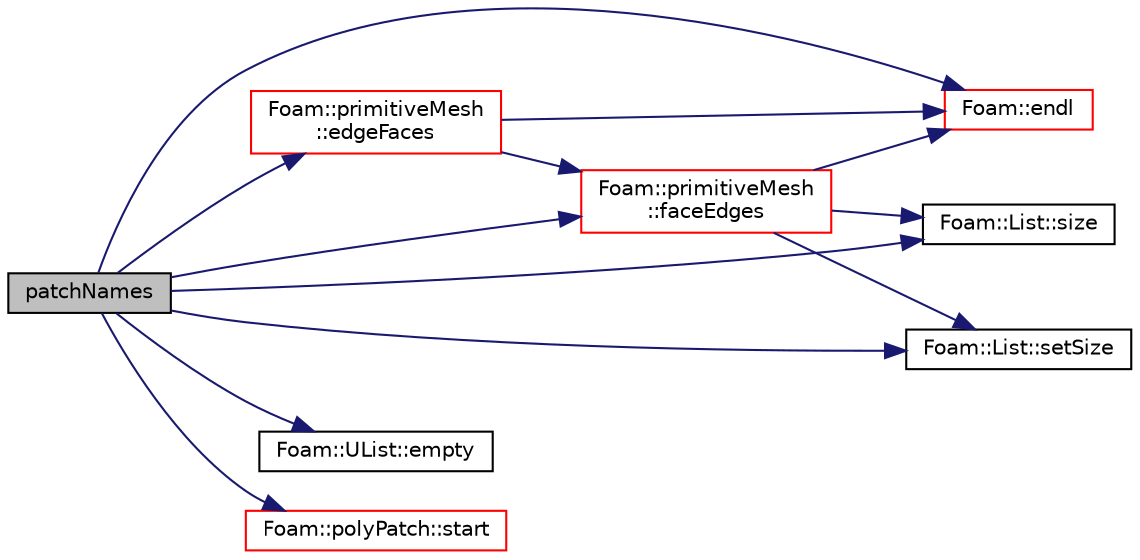 digraph "patchNames"
{
  bgcolor="transparent";
  edge [fontname="Helvetica",fontsize="10",labelfontname="Helvetica",labelfontsize="10"];
  node [fontname="Helvetica",fontsize="10",shape=record];
  rankdir="LR";
  Node2385 [label="patchNames",height=0.2,width=0.4,color="black", fillcolor="grey75", style="filled", fontcolor="black"];
  Node2385 -> Node2386 [color="midnightblue",fontsize="10",style="solid",fontname="Helvetica"];
  Node2386 [label="Foam::primitiveMesh\l::edgeFaces",height=0.2,width=0.4,color="red",URL="$a28685.html#ad38ecd2902727a890ebd437731c271c8"];
  Node2386 -> Node2387 [color="midnightblue",fontsize="10",style="solid",fontname="Helvetica"];
  Node2387 [label="Foam::endl",height=0.2,width=0.4,color="red",URL="$a21851.html#a2db8fe02a0d3909e9351bb4275b23ce4",tooltip="Add newline and flush stream. "];
  Node2386 -> Node2447 [color="midnightblue",fontsize="10",style="solid",fontname="Helvetica"];
  Node2447 [label="Foam::primitiveMesh\l::faceEdges",height=0.2,width=0.4,color="red",URL="$a28685.html#adbfcf489a527a07c33d684834faace79"];
  Node2447 -> Node2387 [color="midnightblue",fontsize="10",style="solid",fontname="Helvetica"];
  Node2447 -> Node2434 [color="midnightblue",fontsize="10",style="solid",fontname="Helvetica"];
  Node2434 [label="Foam::List::size",height=0.2,width=0.4,color="black",URL="$a26833.html#a8a5f6fa29bd4b500caf186f60245b384",tooltip="Override size to be inconsistent with allocated storage. "];
  Node2447 -> Node2438 [color="midnightblue",fontsize="10",style="solid",fontname="Helvetica"];
  Node2438 [label="Foam::List::setSize",height=0.2,width=0.4,color="black",URL="$a26833.html#aedb985ffeaf1bdbfeccc2a8730405703",tooltip="Reset size of List. "];
  Node2385 -> Node2454 [color="midnightblue",fontsize="10",style="solid",fontname="Helvetica"];
  Node2454 [label="Foam::UList::empty",height=0.2,width=0.4,color="black",URL="$a26837.html#a644718bb2fb240de962dc3c9a1fdf0dc",tooltip="Return true if the UList is empty (ie, size() is zero) "];
  Node2385 -> Node2387 [color="midnightblue",fontsize="10",style="solid",fontname="Helvetica"];
  Node2385 -> Node2447 [color="midnightblue",fontsize="10",style="solid",fontname="Helvetica"];
  Node2385 -> Node2438 [color="midnightblue",fontsize="10",style="solid",fontname="Helvetica"];
  Node2385 -> Node2434 [color="midnightblue",fontsize="10",style="solid",fontname="Helvetica"];
  Node2385 -> Node2455 [color="midnightblue",fontsize="10",style="solid",fontname="Helvetica"];
  Node2455 [label="Foam::polyPatch::start",height=0.2,width=0.4,color="red",URL="$a28633.html#a6bfd3e3abb11e98bdb4b98671cec1234",tooltip="Return start label of this patch in the polyMesh face list. "];
}
